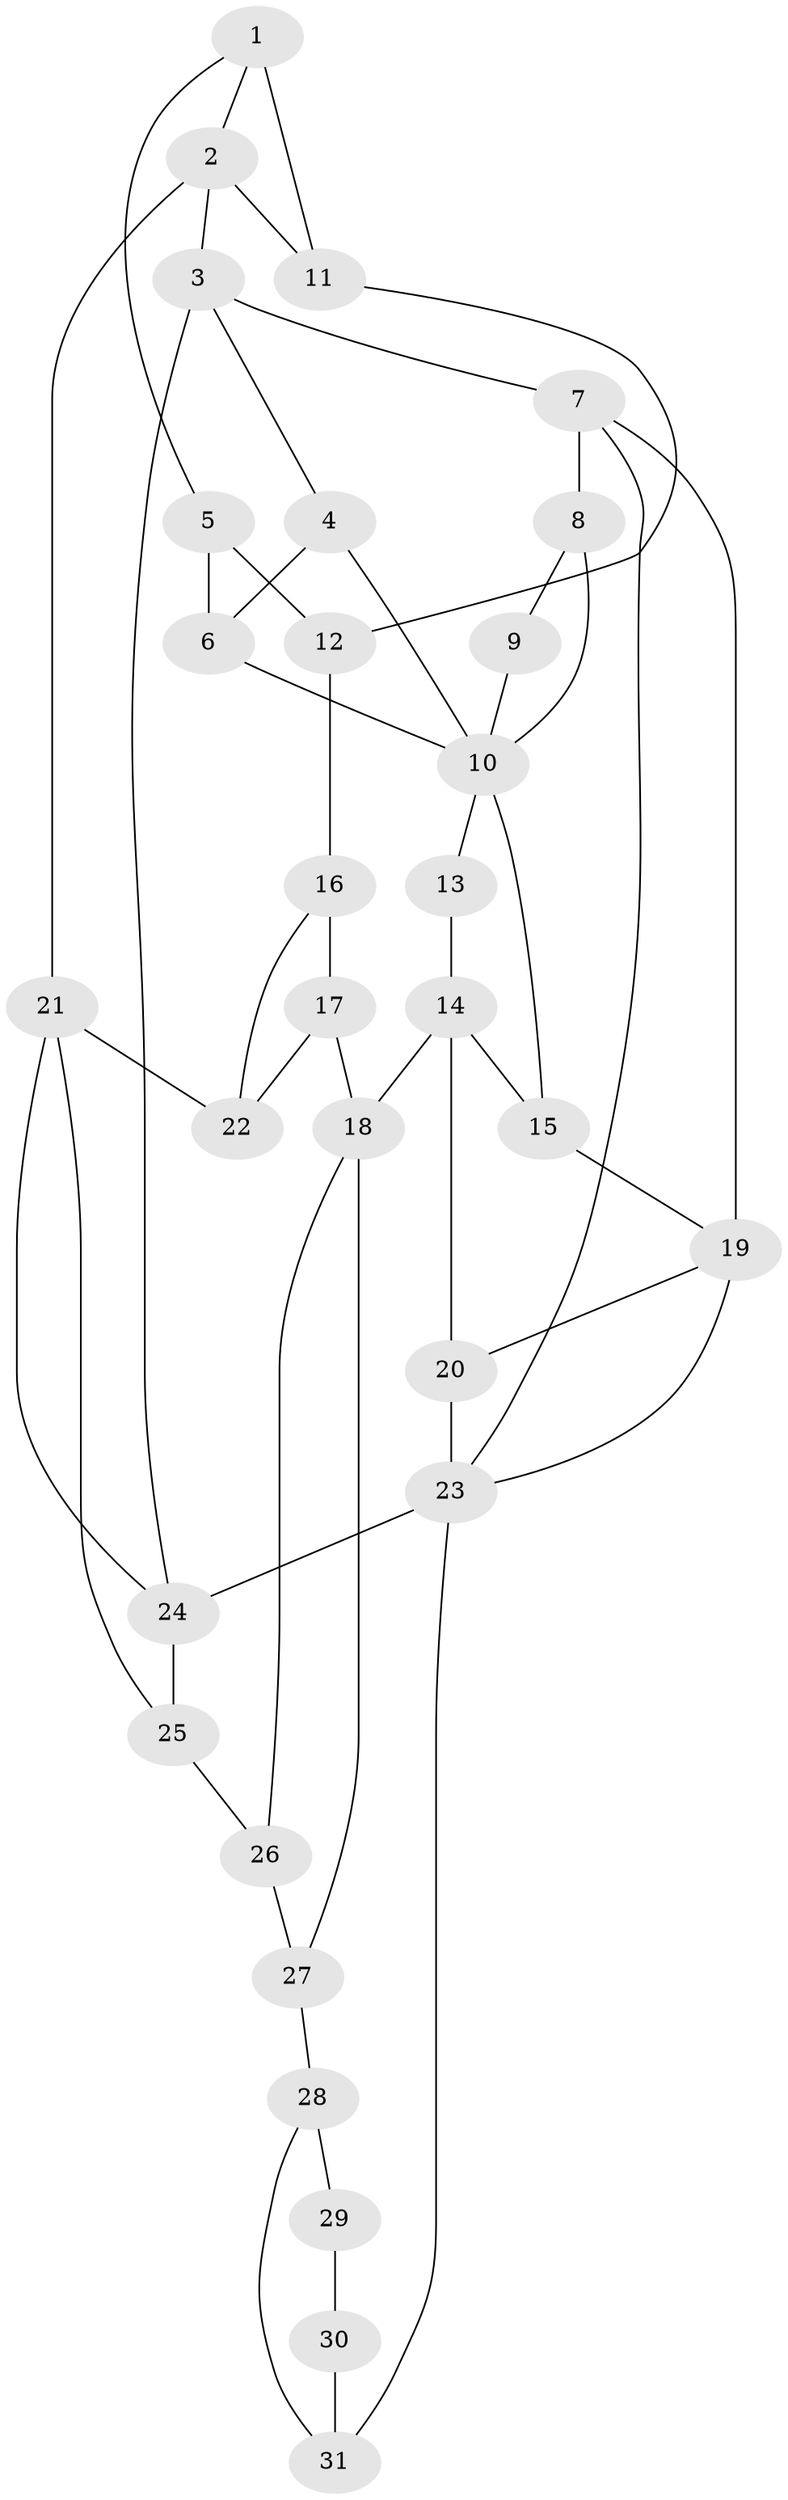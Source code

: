 // original degree distribution, {3: 0.02631578947368421, 4: 0.2631578947368421, 5: 0.47368421052631576, 6: 0.23684210526315788}
// Generated by graph-tools (version 1.1) at 2025/54/03/04/25 22:54:34]
// undirected, 31 vertices, 51 edges
graph export_dot {
  node [color=gray90,style=filled];
  1;
  2;
  3;
  4;
  5;
  6;
  7;
  8;
  9;
  10;
  11;
  12;
  13;
  14;
  15;
  16;
  17;
  18;
  19;
  20;
  21;
  22;
  23;
  24;
  25;
  26;
  27;
  28;
  29;
  30;
  31;
  1 -- 2 [weight=1.0];
  1 -- 5 [weight=1.0];
  1 -- 11 [weight=2.0];
  2 -- 3 [weight=1.0];
  2 -- 11 [weight=1.0];
  2 -- 21 [weight=1.0];
  3 -- 4 [weight=1.0];
  3 -- 7 [weight=1.0];
  3 -- 24 [weight=1.0];
  4 -- 6 [weight=1.0];
  4 -- 10 [weight=1.0];
  5 -- 6 [weight=1.0];
  5 -- 12 [weight=1.0];
  6 -- 10 [weight=1.0];
  7 -- 8 [weight=2.0];
  7 -- 19 [weight=1.0];
  7 -- 23 [weight=1.0];
  8 -- 9 [weight=1.0];
  8 -- 10 [weight=1.0];
  9 -- 10 [weight=1.0];
  10 -- 13 [weight=1.0];
  10 -- 15 [weight=1.0];
  11 -- 12 [weight=1.0];
  12 -- 16 [weight=2.0];
  13 -- 14 [weight=2.0];
  14 -- 15 [weight=1.0];
  14 -- 18 [weight=2.0];
  14 -- 20 [weight=1.0];
  15 -- 19 [weight=1.0];
  16 -- 17 [weight=3.0];
  16 -- 22 [weight=1.0];
  17 -- 18 [weight=2.0];
  17 -- 22 [weight=1.0];
  18 -- 26 [weight=1.0];
  18 -- 27 [weight=1.0];
  19 -- 20 [weight=1.0];
  19 -- 23 [weight=1.0];
  20 -- 23 [weight=1.0];
  21 -- 22 [weight=2.0];
  21 -- 24 [weight=1.0];
  21 -- 25 [weight=2.0];
  23 -- 24 [weight=1.0];
  23 -- 31 [weight=2.0];
  24 -- 25 [weight=1.0];
  25 -- 26 [weight=2.0];
  26 -- 27 [weight=3.0];
  27 -- 28 [weight=2.0];
  28 -- 29 [weight=3.0];
  28 -- 31 [weight=1.0];
  29 -- 30 [weight=3.0];
  30 -- 31 [weight=3.0];
}
